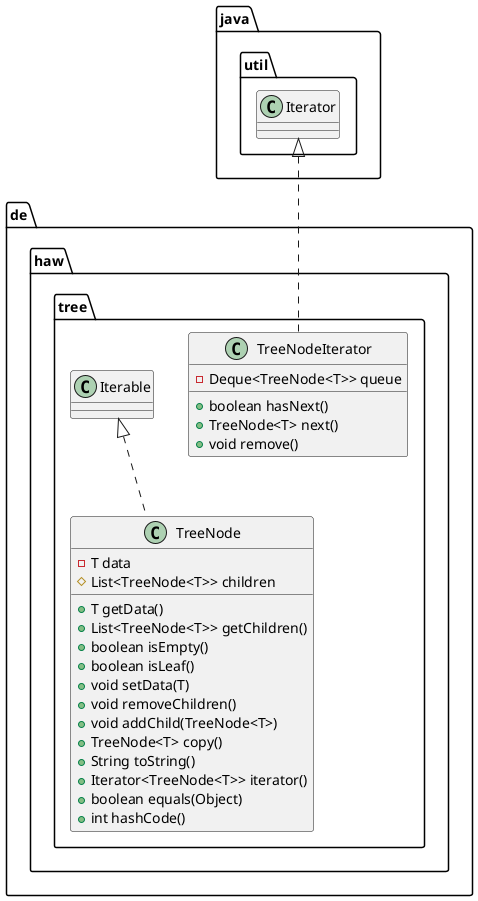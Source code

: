 @startuml
class de.haw.tree.TreeNode {
- T data
# List<TreeNode<T>> children
+ T getData()
+ List<TreeNode<T>> getChildren()
+ boolean isEmpty()
+ boolean isLeaf()
+ void setData(T)
+ void removeChildren()
+ void addChild(TreeNode<T>)
+ TreeNode<T> copy()
+ String toString()
+ Iterator<TreeNode<T>> iterator()
+ boolean equals(Object)
+ int hashCode()
}
class de.haw.tree.TreeNodeIterator {
- Deque<TreeNode<T>> queue
+ boolean hasNext()
+ TreeNode<T> next()
+ void remove()
}


de.haw.tree.Iterable <|.. de.haw.tree.TreeNode
java.util.Iterator <|.. de.haw.tree.TreeNodeIterator
@enduml